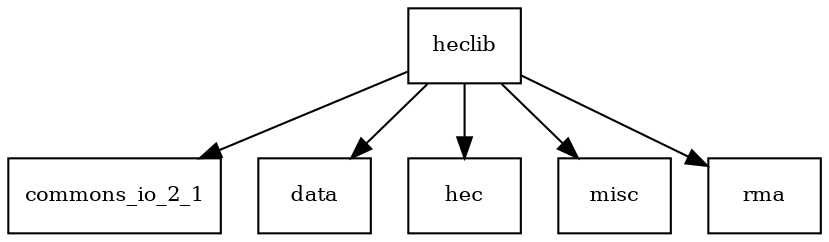 digraph heclib_dependencies {
  node [shape = box, fontsize=10.0];
  heclib -> commons_io_2_1;
  heclib -> data;
  heclib -> hec;
  heclib -> misc;
  heclib -> rma;
}
